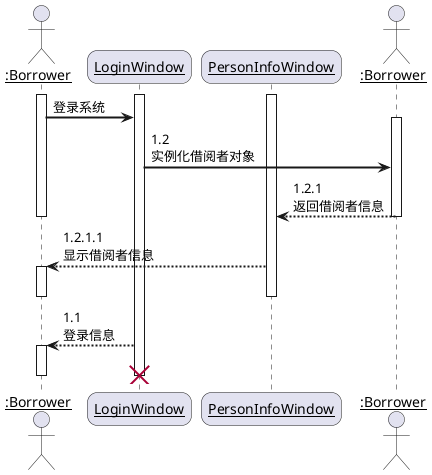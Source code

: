 @startuml
           skinparam sequenceArrowThickness 2
           skinparam roundcorner 20
           skinparam maxmessagesize 60
           skinparam sequenceParticipant underline

           actor ":Borrower" as User
           participant "LoginWindow" as A
           participant "PersonInfoWindow" as B
           actor ":Borrower" as C
             activate A
             activate B
             activate User
           User -> A: 登录系统
           activate C
           A -> C: 1.2 实例化借阅者对象
           C --> B: 1.2.1 返回借阅者信息
           deactivate User
           deactivate C
           B --> User: 1.2.1.1 显示借阅者信息
           activate User
           deactivate User
           deactivate B
           A --> User: 1.1 登录信息
           activate User
           deactivate User
           destroy A
       @enduml